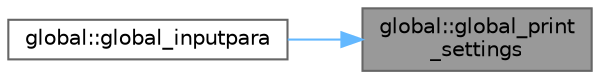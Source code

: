 digraph "global::global_print_settings"
{
 // LATEX_PDF_SIZE
  bgcolor="transparent";
  edge [fontname=Helvetica,fontsize=10,labelfontname=Helvetica,labelfontsize=10];
  node [fontname=Helvetica,fontsize=10,shape=box,height=0.2,width=0.4];
  rankdir="RL";
  Node1 [id="Node000001",label="global::global_print\l_settings",height=0.2,width=0.4,color="gray40", fillcolor="grey60", style="filled", fontcolor="black",tooltip=" "];
  Node1 -> Node2 [id="edge1_Node000001_Node000002",dir="back",color="steelblue1",style="solid",tooltip=" "];
  Node2 [id="Node000002",label="global::global_inputpara",height=0.2,width=0.4,color="grey40", fillcolor="white", style="filled",URL="$namespaceglobal.html#ac3c4a9e1a04fa53294db970883f9a5dc",tooltip=" "];
}
